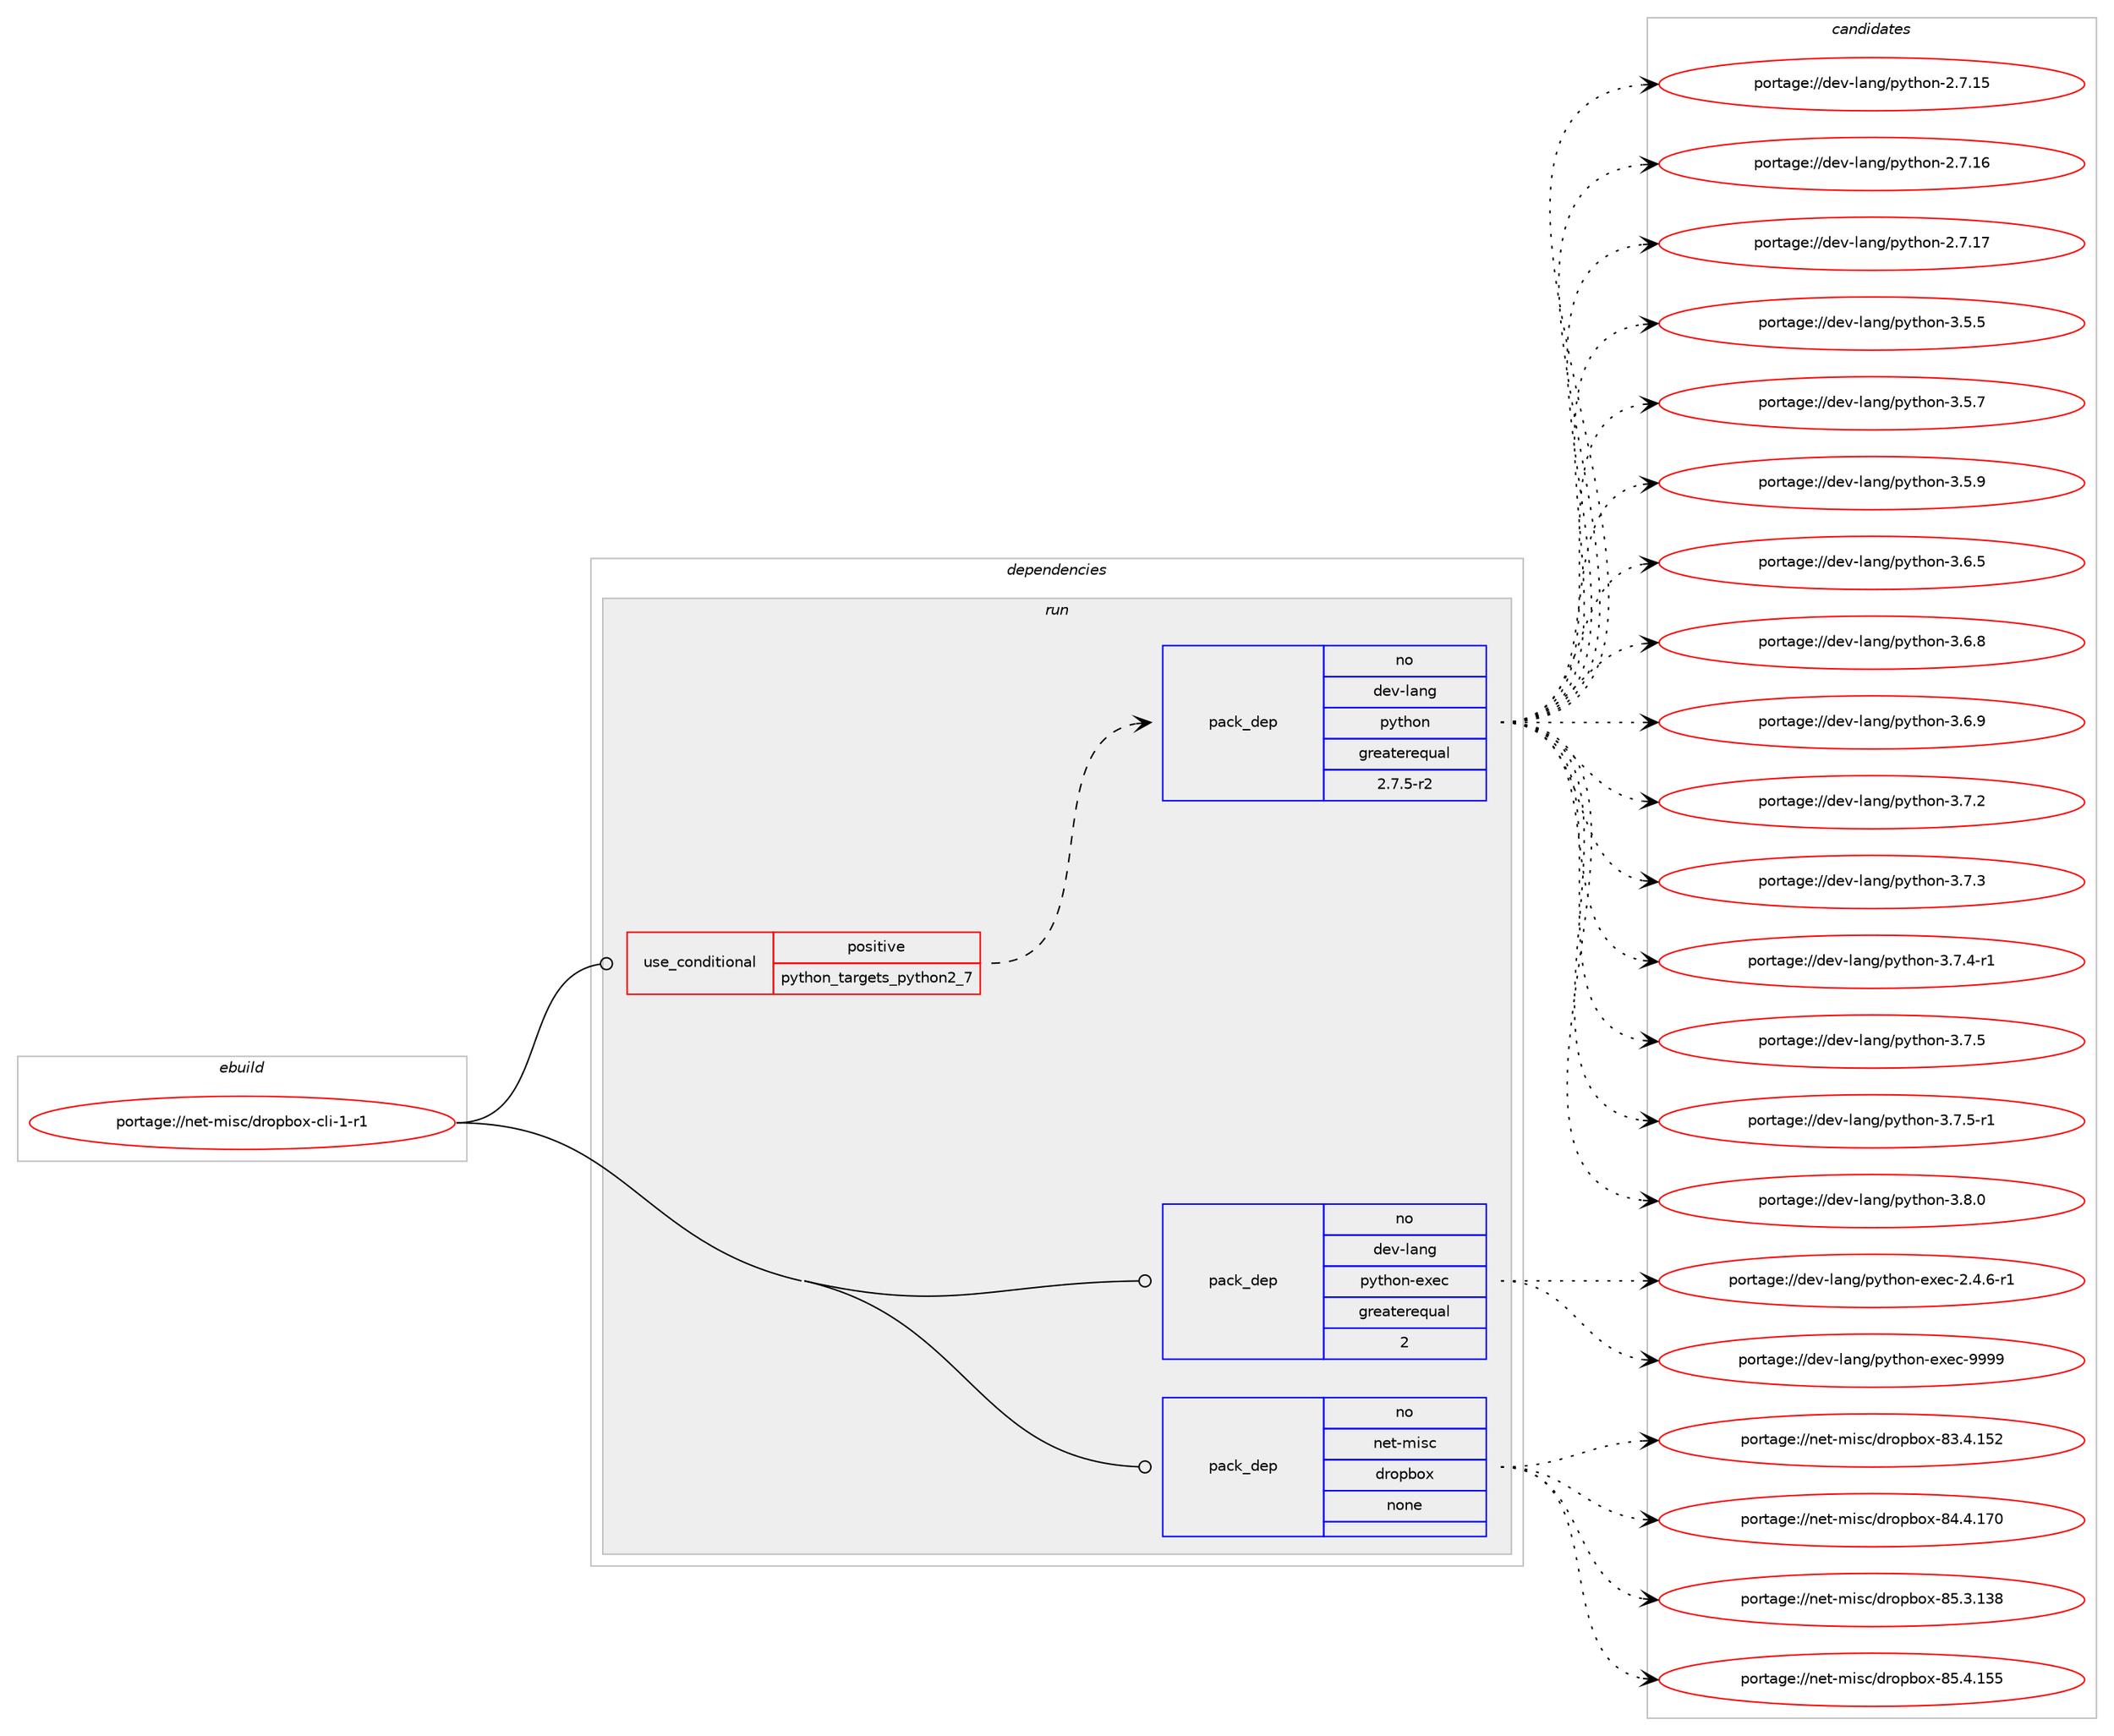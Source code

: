 digraph prolog {

# *************
# Graph options
# *************

newrank=true;
concentrate=true;
compound=true;
graph [rankdir=LR,fontname=Helvetica,fontsize=10,ranksep=1.5];#, ranksep=2.5, nodesep=0.2];
edge  [arrowhead=vee];
node  [fontname=Helvetica,fontsize=10];

# **********
# The ebuild
# **********

subgraph cluster_leftcol {
color=gray;
rank=same;
label=<<i>ebuild</i>>;
id [label="portage://net-misc/dropbox-cli-1-r1", color=red, width=4, href="../net-misc/dropbox-cli-1-r1.svg"];
}

# ****************
# The dependencies
# ****************

subgraph cluster_midcol {
color=gray;
label=<<i>dependencies</i>>;
subgraph cluster_compile {
fillcolor="#eeeeee";
style=filled;
label=<<i>compile</i>>;
}
subgraph cluster_compileandrun {
fillcolor="#eeeeee";
style=filled;
label=<<i>compile and run</i>>;
}
subgraph cluster_run {
fillcolor="#eeeeee";
style=filled;
label=<<i>run</i>>;
subgraph cond91620 {
dependency365936 [label=<<TABLE BORDER="0" CELLBORDER="1" CELLSPACING="0" CELLPADDING="4"><TR><TD ROWSPAN="3" CELLPADDING="10">use_conditional</TD></TR><TR><TD>positive</TD></TR><TR><TD>python_targets_python2_7</TD></TR></TABLE>>, shape=none, color=red];
subgraph pack268215 {
dependency365937 [label=<<TABLE BORDER="0" CELLBORDER="1" CELLSPACING="0" CELLPADDING="4" WIDTH="220"><TR><TD ROWSPAN="6" CELLPADDING="30">pack_dep</TD></TR><TR><TD WIDTH="110">no</TD></TR><TR><TD>dev-lang</TD></TR><TR><TD>python</TD></TR><TR><TD>greaterequal</TD></TR><TR><TD>2.7.5-r2</TD></TR></TABLE>>, shape=none, color=blue];
}
dependency365936:e -> dependency365937:w [weight=20,style="dashed",arrowhead="vee"];
}
id:e -> dependency365936:w [weight=20,style="solid",arrowhead="odot"];
subgraph pack268216 {
dependency365938 [label=<<TABLE BORDER="0" CELLBORDER="1" CELLSPACING="0" CELLPADDING="4" WIDTH="220"><TR><TD ROWSPAN="6" CELLPADDING="30">pack_dep</TD></TR><TR><TD WIDTH="110">no</TD></TR><TR><TD>dev-lang</TD></TR><TR><TD>python-exec</TD></TR><TR><TD>greaterequal</TD></TR><TR><TD>2</TD></TR></TABLE>>, shape=none, color=blue];
}
id:e -> dependency365938:w [weight=20,style="solid",arrowhead="odot"];
subgraph pack268217 {
dependency365939 [label=<<TABLE BORDER="0" CELLBORDER="1" CELLSPACING="0" CELLPADDING="4" WIDTH="220"><TR><TD ROWSPAN="6" CELLPADDING="30">pack_dep</TD></TR><TR><TD WIDTH="110">no</TD></TR><TR><TD>net-misc</TD></TR><TR><TD>dropbox</TD></TR><TR><TD>none</TD></TR><TR><TD></TD></TR></TABLE>>, shape=none, color=blue];
}
id:e -> dependency365939:w [weight=20,style="solid",arrowhead="odot"];
}
}

# **************
# The candidates
# **************

subgraph cluster_choices {
rank=same;
color=gray;
label=<<i>candidates</i>>;

subgraph choice268215 {
color=black;
nodesep=1;
choiceportage10010111845108971101034711212111610411111045504655464953 [label="portage://dev-lang/python-2.7.15", color=red, width=4,href="../dev-lang/python-2.7.15.svg"];
choiceportage10010111845108971101034711212111610411111045504655464954 [label="portage://dev-lang/python-2.7.16", color=red, width=4,href="../dev-lang/python-2.7.16.svg"];
choiceportage10010111845108971101034711212111610411111045504655464955 [label="portage://dev-lang/python-2.7.17", color=red, width=4,href="../dev-lang/python-2.7.17.svg"];
choiceportage100101118451089711010347112121116104111110455146534653 [label="portage://dev-lang/python-3.5.5", color=red, width=4,href="../dev-lang/python-3.5.5.svg"];
choiceportage100101118451089711010347112121116104111110455146534655 [label="portage://dev-lang/python-3.5.7", color=red, width=4,href="../dev-lang/python-3.5.7.svg"];
choiceportage100101118451089711010347112121116104111110455146534657 [label="portage://dev-lang/python-3.5.9", color=red, width=4,href="../dev-lang/python-3.5.9.svg"];
choiceportage100101118451089711010347112121116104111110455146544653 [label="portage://dev-lang/python-3.6.5", color=red, width=4,href="../dev-lang/python-3.6.5.svg"];
choiceportage100101118451089711010347112121116104111110455146544656 [label="portage://dev-lang/python-3.6.8", color=red, width=4,href="../dev-lang/python-3.6.8.svg"];
choiceportage100101118451089711010347112121116104111110455146544657 [label="portage://dev-lang/python-3.6.9", color=red, width=4,href="../dev-lang/python-3.6.9.svg"];
choiceportage100101118451089711010347112121116104111110455146554650 [label="portage://dev-lang/python-3.7.2", color=red, width=4,href="../dev-lang/python-3.7.2.svg"];
choiceportage100101118451089711010347112121116104111110455146554651 [label="portage://dev-lang/python-3.7.3", color=red, width=4,href="../dev-lang/python-3.7.3.svg"];
choiceportage1001011184510897110103471121211161041111104551465546524511449 [label="portage://dev-lang/python-3.7.4-r1", color=red, width=4,href="../dev-lang/python-3.7.4-r1.svg"];
choiceportage100101118451089711010347112121116104111110455146554653 [label="portage://dev-lang/python-3.7.5", color=red, width=4,href="../dev-lang/python-3.7.5.svg"];
choiceportage1001011184510897110103471121211161041111104551465546534511449 [label="portage://dev-lang/python-3.7.5-r1", color=red, width=4,href="../dev-lang/python-3.7.5-r1.svg"];
choiceportage100101118451089711010347112121116104111110455146564648 [label="portage://dev-lang/python-3.8.0", color=red, width=4,href="../dev-lang/python-3.8.0.svg"];
dependency365937:e -> choiceportage10010111845108971101034711212111610411111045504655464953:w [style=dotted,weight="100"];
dependency365937:e -> choiceportage10010111845108971101034711212111610411111045504655464954:w [style=dotted,weight="100"];
dependency365937:e -> choiceportage10010111845108971101034711212111610411111045504655464955:w [style=dotted,weight="100"];
dependency365937:e -> choiceportage100101118451089711010347112121116104111110455146534653:w [style=dotted,weight="100"];
dependency365937:e -> choiceportage100101118451089711010347112121116104111110455146534655:w [style=dotted,weight="100"];
dependency365937:e -> choiceportage100101118451089711010347112121116104111110455146534657:w [style=dotted,weight="100"];
dependency365937:e -> choiceportage100101118451089711010347112121116104111110455146544653:w [style=dotted,weight="100"];
dependency365937:e -> choiceportage100101118451089711010347112121116104111110455146544656:w [style=dotted,weight="100"];
dependency365937:e -> choiceportage100101118451089711010347112121116104111110455146544657:w [style=dotted,weight="100"];
dependency365937:e -> choiceportage100101118451089711010347112121116104111110455146554650:w [style=dotted,weight="100"];
dependency365937:e -> choiceportage100101118451089711010347112121116104111110455146554651:w [style=dotted,weight="100"];
dependency365937:e -> choiceportage1001011184510897110103471121211161041111104551465546524511449:w [style=dotted,weight="100"];
dependency365937:e -> choiceportage100101118451089711010347112121116104111110455146554653:w [style=dotted,weight="100"];
dependency365937:e -> choiceportage1001011184510897110103471121211161041111104551465546534511449:w [style=dotted,weight="100"];
dependency365937:e -> choiceportage100101118451089711010347112121116104111110455146564648:w [style=dotted,weight="100"];
}
subgraph choice268216 {
color=black;
nodesep=1;
choiceportage10010111845108971101034711212111610411111045101120101994550465246544511449 [label="portage://dev-lang/python-exec-2.4.6-r1", color=red, width=4,href="../dev-lang/python-exec-2.4.6-r1.svg"];
choiceportage10010111845108971101034711212111610411111045101120101994557575757 [label="portage://dev-lang/python-exec-9999", color=red, width=4,href="../dev-lang/python-exec-9999.svg"];
dependency365938:e -> choiceportage10010111845108971101034711212111610411111045101120101994550465246544511449:w [style=dotted,weight="100"];
dependency365938:e -> choiceportage10010111845108971101034711212111610411111045101120101994557575757:w [style=dotted,weight="100"];
}
subgraph choice268217 {
color=black;
nodesep=1;
choiceportage11010111645109105115994710011411111298111120455651465246495350 [label="portage://net-misc/dropbox-83.4.152", color=red, width=4,href="../net-misc/dropbox-83.4.152.svg"];
choiceportage11010111645109105115994710011411111298111120455652465246495548 [label="portage://net-misc/dropbox-84.4.170", color=red, width=4,href="../net-misc/dropbox-84.4.170.svg"];
choiceportage11010111645109105115994710011411111298111120455653465146495156 [label="portage://net-misc/dropbox-85.3.138", color=red, width=4,href="../net-misc/dropbox-85.3.138.svg"];
choiceportage11010111645109105115994710011411111298111120455653465246495353 [label="portage://net-misc/dropbox-85.4.155", color=red, width=4,href="../net-misc/dropbox-85.4.155.svg"];
dependency365939:e -> choiceportage11010111645109105115994710011411111298111120455651465246495350:w [style=dotted,weight="100"];
dependency365939:e -> choiceportage11010111645109105115994710011411111298111120455652465246495548:w [style=dotted,weight="100"];
dependency365939:e -> choiceportage11010111645109105115994710011411111298111120455653465146495156:w [style=dotted,weight="100"];
dependency365939:e -> choiceportage11010111645109105115994710011411111298111120455653465246495353:w [style=dotted,weight="100"];
}
}

}
